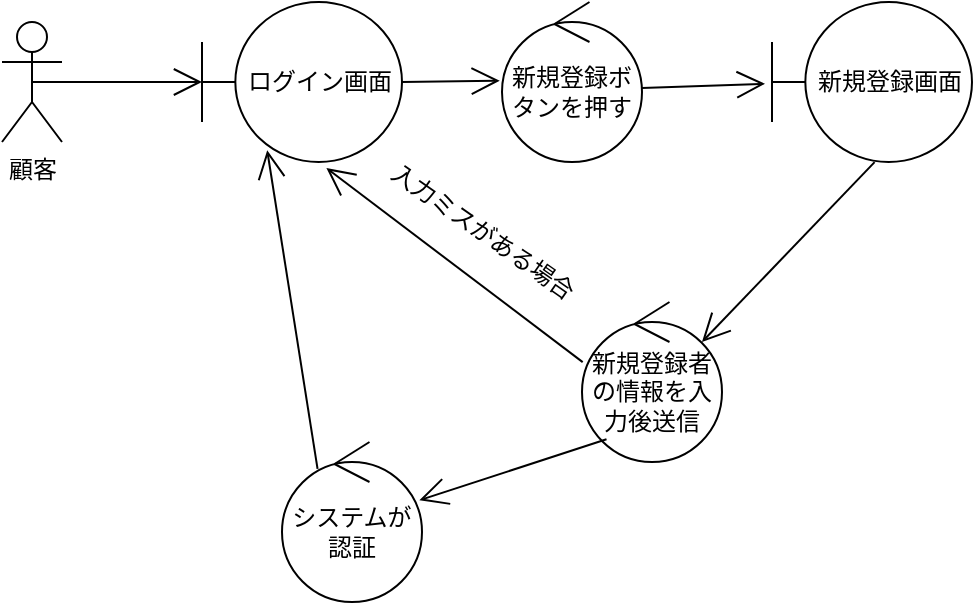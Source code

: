 <mxfile version="28.2.5">
  <diagram name="ページ1" id="Iiadnb6JtXkahdf0rA4e">
    <mxGraphModel dx="1130" dy="511" grid="1" gridSize="10" guides="1" tooltips="1" connect="1" arrows="1" fold="1" page="1" pageScale="1" pageWidth="1169" pageHeight="827" math="0" shadow="0">
      <root>
        <mxCell id="0" />
        <mxCell id="1" parent="0" />
        <mxCell id="0mBlLdJDM4SLZqd7p3Qh-1" value="顧客" style="shape=umlActor;verticalLabelPosition=bottom;verticalAlign=top;html=1;" vertex="1" parent="1">
          <mxGeometry x="150" y="70" width="30" height="60" as="geometry" />
        </mxCell>
        <mxCell id="0mBlLdJDM4SLZqd7p3Qh-5" value="ログイン画面" style="shape=umlBoundary;whiteSpace=wrap;html=1;" vertex="1" parent="1">
          <mxGeometry x="250" y="60" width="100" height="80" as="geometry" />
        </mxCell>
        <mxCell id="0mBlLdJDM4SLZqd7p3Qh-6" value="" style="endArrow=open;endFill=1;endSize=12;html=1;rounded=0;exitX=0.5;exitY=0.5;exitDx=0;exitDy=0;exitPerimeter=0;" edge="1" parent="1" source="0mBlLdJDM4SLZqd7p3Qh-1" target="0mBlLdJDM4SLZqd7p3Qh-5">
          <mxGeometry width="160" relative="1" as="geometry">
            <mxPoint x="500" y="240" as="sourcePoint" />
            <mxPoint x="660" y="240" as="targetPoint" />
          </mxGeometry>
        </mxCell>
        <mxCell id="0mBlLdJDM4SLZqd7p3Qh-7" value="新規登録ボタンを押す" style="ellipse;shape=umlControl;whiteSpace=wrap;html=1;" vertex="1" parent="1">
          <mxGeometry x="400" y="60" width="70" height="80" as="geometry" />
        </mxCell>
        <mxCell id="0mBlLdJDM4SLZqd7p3Qh-8" value="" style="endArrow=open;endFill=1;endSize=12;html=1;rounded=0;exitX=1;exitY=0.5;exitDx=0;exitDy=0;exitPerimeter=0;entryX=-0.016;entryY=0.492;entryDx=0;entryDy=0;entryPerimeter=0;" edge="1" parent="1" source="0mBlLdJDM4SLZqd7p3Qh-5" target="0mBlLdJDM4SLZqd7p3Qh-7">
          <mxGeometry width="160" relative="1" as="geometry">
            <mxPoint x="410" y="220" as="sourcePoint" />
            <mxPoint x="570" y="220" as="targetPoint" />
          </mxGeometry>
        </mxCell>
        <mxCell id="0mBlLdJDM4SLZqd7p3Qh-9" value="新規登録画面" style="shape=umlBoundary;whiteSpace=wrap;html=1;" vertex="1" parent="1">
          <mxGeometry x="535" y="60" width="100" height="80" as="geometry" />
        </mxCell>
        <mxCell id="0mBlLdJDM4SLZqd7p3Qh-10" value="" style="endArrow=open;endFill=1;endSize=12;html=1;rounded=0;exitX=1;exitY=0.538;exitDx=0;exitDy=0;exitPerimeter=0;entryX=-0.035;entryY=0.511;entryDx=0;entryDy=0;entryPerimeter=0;" edge="1" parent="1" source="0mBlLdJDM4SLZqd7p3Qh-7" target="0mBlLdJDM4SLZqd7p3Qh-9">
          <mxGeometry width="160" relative="1" as="geometry">
            <mxPoint x="450" y="290" as="sourcePoint" />
            <mxPoint x="610" y="290" as="targetPoint" />
          </mxGeometry>
        </mxCell>
        <mxCell id="0mBlLdJDM4SLZqd7p3Qh-11" value="新規登録者の情報を入力後送信" style="ellipse;shape=umlControl;whiteSpace=wrap;html=1;" vertex="1" parent="1">
          <mxGeometry x="440" y="210" width="70" height="80" as="geometry" />
        </mxCell>
        <mxCell id="0mBlLdJDM4SLZqd7p3Qh-12" value="" style="endArrow=open;endFill=1;endSize=12;html=1;rounded=0;exitX=0.513;exitY=1.001;exitDx=0;exitDy=0;exitPerimeter=0;entryX=0.857;entryY=0.25;entryDx=0;entryDy=0;entryPerimeter=0;" edge="1" parent="1" source="0mBlLdJDM4SLZqd7p3Qh-9" target="0mBlLdJDM4SLZqd7p3Qh-11">
          <mxGeometry width="160" relative="1" as="geometry">
            <mxPoint x="450" y="290" as="sourcePoint" />
            <mxPoint x="610" y="290" as="targetPoint" />
          </mxGeometry>
        </mxCell>
        <mxCell id="0mBlLdJDM4SLZqd7p3Qh-13" value="" style="endArrow=open;endFill=1;endSize=12;html=1;rounded=0;exitX=0.005;exitY=0.376;exitDx=0;exitDy=0;exitPerimeter=0;entryX=0.622;entryY=1.038;entryDx=0;entryDy=0;entryPerimeter=0;" edge="1" parent="1" source="0mBlLdJDM4SLZqd7p3Qh-11" target="0mBlLdJDM4SLZqd7p3Qh-5">
          <mxGeometry width="160" relative="1" as="geometry">
            <mxPoint x="450" y="290" as="sourcePoint" />
            <mxPoint x="610" y="290" as="targetPoint" />
          </mxGeometry>
        </mxCell>
        <mxCell id="0mBlLdJDM4SLZqd7p3Qh-14" value="入力ミスがある場合" style="text;html=1;align=center;verticalAlign=middle;resizable=0;points=[];autosize=1;strokeColor=none;fillColor=none;rotation=35;" vertex="1" parent="1">
          <mxGeometry x="325" y="160" width="130" height="30" as="geometry" />
        </mxCell>
        <mxCell id="0mBlLdJDM4SLZqd7p3Qh-15" value="システムが認証" style="ellipse;shape=umlControl;whiteSpace=wrap;html=1;" vertex="1" parent="1">
          <mxGeometry x="290" y="280" width="70" height="80" as="geometry" />
        </mxCell>
        <mxCell id="0mBlLdJDM4SLZqd7p3Qh-16" value="" style="endArrow=open;endFill=1;endSize=12;html=1;rounded=0;exitX=0.175;exitY=0.858;exitDx=0;exitDy=0;exitPerimeter=0;" edge="1" parent="1" source="0mBlLdJDM4SLZqd7p3Qh-11" target="0mBlLdJDM4SLZqd7p3Qh-15">
          <mxGeometry width="160" relative="1" as="geometry">
            <mxPoint x="560" y="290" as="sourcePoint" />
            <mxPoint x="720" y="290" as="targetPoint" />
          </mxGeometry>
        </mxCell>
        <mxCell id="0mBlLdJDM4SLZqd7p3Qh-17" value="" style="endArrow=open;endFill=1;endSize=12;html=1;rounded=0;exitX=0.254;exitY=0.168;exitDx=0;exitDy=0;exitPerimeter=0;entryX=0.326;entryY=0.927;entryDx=0;entryDy=0;entryPerimeter=0;" edge="1" parent="1" source="0mBlLdJDM4SLZqd7p3Qh-15" target="0mBlLdJDM4SLZqd7p3Qh-5">
          <mxGeometry width="160" relative="1" as="geometry">
            <mxPoint x="560" y="290" as="sourcePoint" />
            <mxPoint x="720" y="290" as="targetPoint" />
          </mxGeometry>
        </mxCell>
      </root>
    </mxGraphModel>
  </diagram>
</mxfile>

